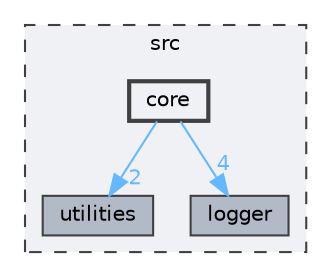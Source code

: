 digraph "src/core"
{
 // LATEX_PDF_SIZE
  bgcolor="transparent";
  edge [fontname=Helvetica,fontsize=10,labelfontname=Helvetica,labelfontsize=10];
  node [fontname=Helvetica,fontsize=10,shape=box,height=0.2,width=0.4];
  compound=true
  subgraph clusterdir_68267d1309a1af8e8297ef4c3efbcdba {
    graph [ bgcolor="#f0f1f4", pencolor="grey25", label="src", fontname=Helvetica,fontsize=10 style="filled,dashed", URL="dir_68267d1309a1af8e8297ef4c3efbcdba.html",tooltip=""]
  dir_7b5d38f1875f1b693f62ca6a108a1129 [label="utilities", fillcolor="#b2b9c7", color="grey25", style="filled", URL="dir_7b5d38f1875f1b693f62ca6a108a1129.html",tooltip=""];
  dir_ffde1fbcaa8d6b0d34e29c3bddf7a801 [label="logger", fillcolor="#b2b9c7", color="grey25", style="filled", URL="dir_ffde1fbcaa8d6b0d34e29c3bddf7a801.html",tooltip=""];
  dir_aebb8dcc11953d78e620bbef0b9e2183 [label="core", fillcolor="#f0f1f4", color="grey25", style="filled,bold", URL="dir_aebb8dcc11953d78e620bbef0b9e2183.html",tooltip=""];
  }
  dir_aebb8dcc11953d78e620bbef0b9e2183->dir_7b5d38f1875f1b693f62ca6a108a1129 [headlabel="2", labeldistance=1.5 headhref="dir_000000_000003.html" href="dir_000000_000003.html" color="steelblue1" fontcolor="steelblue1"];
  dir_aebb8dcc11953d78e620bbef0b9e2183->dir_ffde1fbcaa8d6b0d34e29c3bddf7a801 [headlabel="4", labeldistance=1.5 headhref="dir_000000_000001.html" href="dir_000000_000001.html" color="steelblue1" fontcolor="steelblue1"];
}
